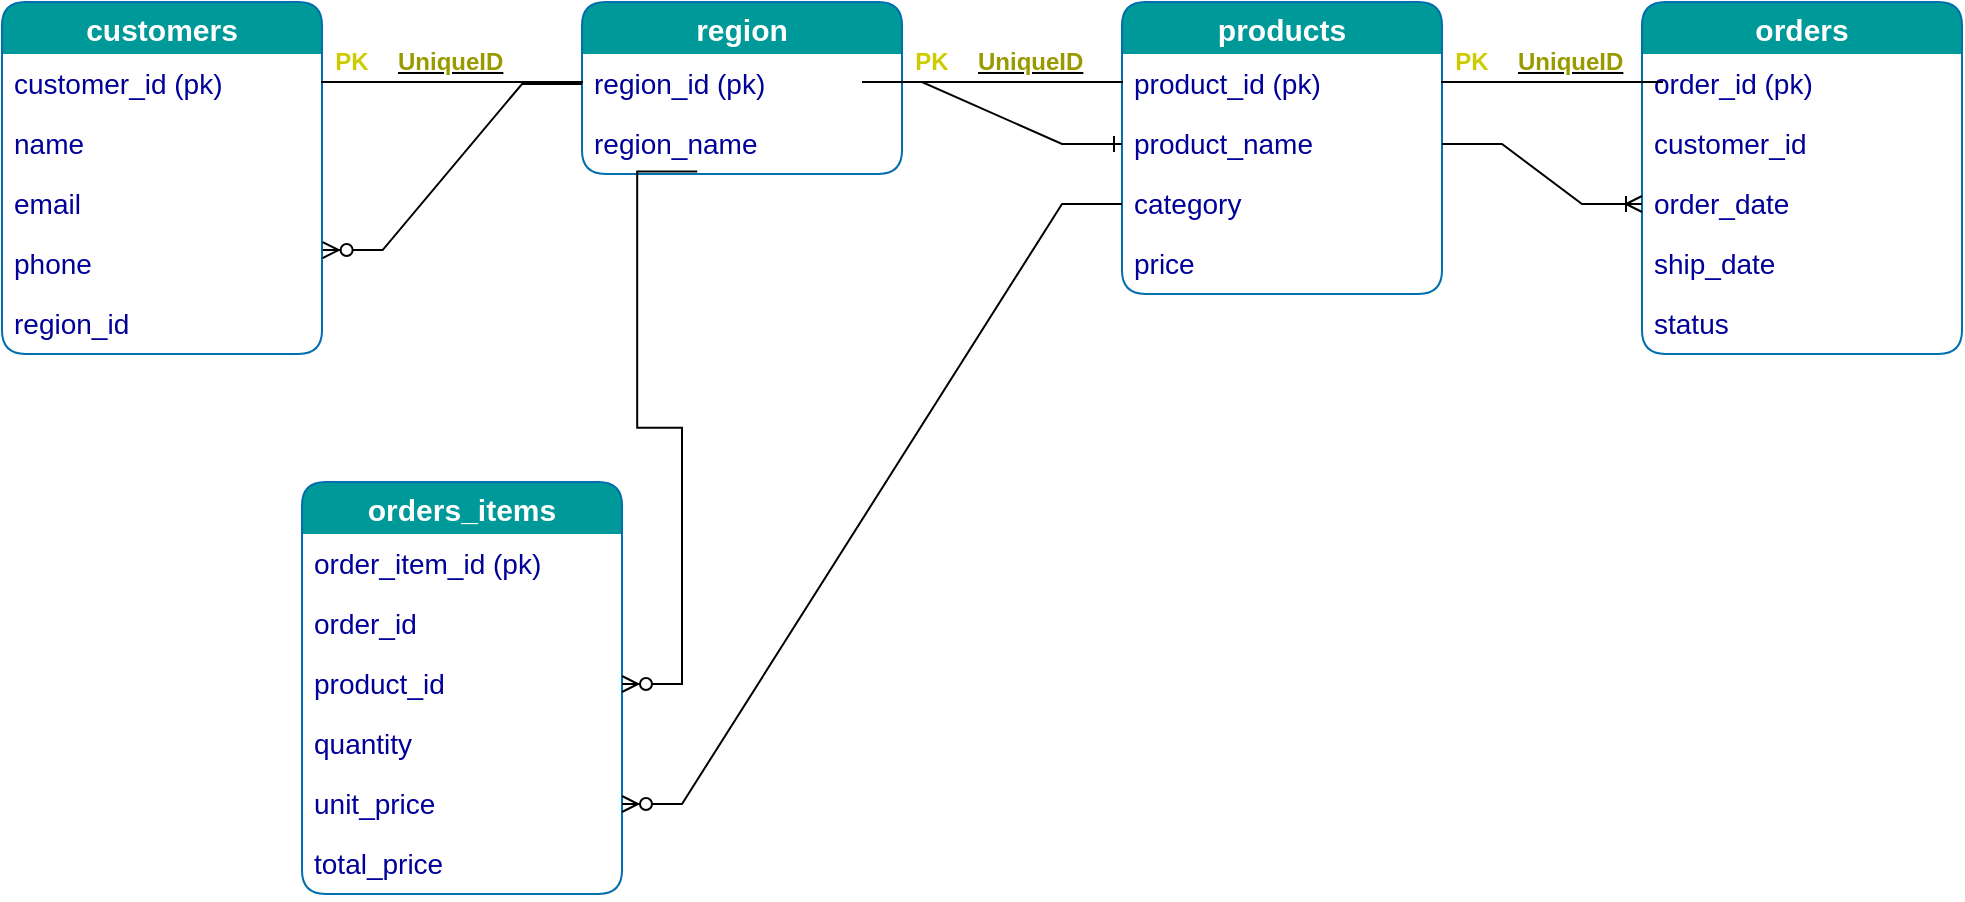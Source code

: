 <mxfile version="28.1.2">
  <diagram name="Page-1" id="GMyTLxxd6BCKeR2ttX8b">
    <mxGraphModel dx="1042" dy="626" grid="1" gridSize="10" guides="1" tooltips="1" connect="1" arrows="1" fold="1" page="1" pageScale="1" pageWidth="850" pageHeight="1100" math="0" shadow="0">
      <root>
        <mxCell id="0" />
        <mxCell id="1" parent="0" />
        <mxCell id="dsNjfaGnqW-TMkT9A3lu-5" value="region" style="swimlane;fontStyle=1;childLayout=stackLayout;horizontal=1;startSize=26;horizontalStack=0;resizeParent=1;resizeParentMax=0;resizeLast=0;collapsible=1;marginBottom=0;align=center;fontSize=15;swimlaneFillColor=#FFFFFF;swimlaneLine=0;rounded=1;shadow=0;fillColor=#009999;fontColor=#ffffff;strokeColor=#006EAF;" vertex="1" parent="1">
          <mxGeometry x="320" y="80" width="160" height="86" as="geometry" />
        </mxCell>
        <mxCell id="dsNjfaGnqW-TMkT9A3lu-7" value="&lt;font style=&quot;color: rgb(0, 0, 153);&quot;&gt;region_id (pk)&lt;/font&gt;" style="text;strokeColor=none;fillColor=none;spacingLeft=4;spacingRight=4;overflow=hidden;rotatable=0;points=[[0,0.5],[1,0.5]];portConstraint=eastwest;fontSize=14;whiteSpace=wrap;html=1;" vertex="1" parent="dsNjfaGnqW-TMkT9A3lu-5">
          <mxGeometry y="26" width="160" height="30" as="geometry" />
        </mxCell>
        <mxCell id="dsNjfaGnqW-TMkT9A3lu-9" value="&lt;font style=&quot;color: rgb(0, 0, 153);&quot;&gt;region_name&lt;/font&gt;" style="text;strokeColor=none;fillColor=none;spacingLeft=4;spacingRight=4;overflow=hidden;rotatable=0;points=[[0,0.5],[1,0.5]];portConstraint=eastwest;fontSize=14;whiteSpace=wrap;html=1;" vertex="1" parent="dsNjfaGnqW-TMkT9A3lu-5">
          <mxGeometry y="56" width="160" height="30" as="geometry" />
        </mxCell>
        <mxCell id="dsNjfaGnqW-TMkT9A3lu-10" value="customers" style="swimlane;fontStyle=1;childLayout=stackLayout;horizontal=1;startSize=26;horizontalStack=0;resizeParent=1;resizeParentMax=0;resizeLast=0;collapsible=1;marginBottom=0;align=center;fontSize=15;swimlaneFillColor=#FFFFFF;swimlaneLine=0;rounded=1;shadow=0;fillColor=#009999;fontColor=#FFFFFF;strokeColor=#006EAF;" vertex="1" parent="1">
          <mxGeometry x="30" y="80" width="160" height="176" as="geometry" />
        </mxCell>
        <mxCell id="dsNjfaGnqW-TMkT9A3lu-11" value="&lt;font color=&quot;#000099&quot;&gt;customer_id (pk)&lt;/font&gt;&lt;div&gt;&lt;font color=&quot;#000099&quot;&gt;&lt;br&gt;&lt;/font&gt;&lt;/div&gt;" style="text;strokeColor=none;fillColor=none;spacingLeft=4;spacingRight=4;overflow=hidden;rotatable=0;points=[[0,0.5],[1,0.5]];portConstraint=eastwest;fontSize=14;whiteSpace=wrap;html=1;" vertex="1" parent="dsNjfaGnqW-TMkT9A3lu-10">
          <mxGeometry y="26" width="160" height="30" as="geometry" />
        </mxCell>
        <mxCell id="dsNjfaGnqW-TMkT9A3lu-15" value="&lt;font style=&quot;color: rgb(0, 0, 153);&quot;&gt;name&lt;/font&gt;" style="text;strokeColor=none;fillColor=none;spacingLeft=4;spacingRight=4;overflow=hidden;rotatable=0;points=[[0,0.5],[1,0.5]];portConstraint=eastwest;fontSize=14;whiteSpace=wrap;html=1;" vertex="1" parent="dsNjfaGnqW-TMkT9A3lu-10">
          <mxGeometry y="56" width="160" height="30" as="geometry" />
        </mxCell>
        <mxCell id="dsNjfaGnqW-TMkT9A3lu-14" value="&lt;font style=&quot;color: rgb(0, 0, 153);&quot;&gt;email&lt;/font&gt;" style="text;strokeColor=none;fillColor=none;spacingLeft=4;spacingRight=4;overflow=hidden;rotatable=0;points=[[0,0.5],[1,0.5]];portConstraint=eastwest;fontSize=14;whiteSpace=wrap;html=1;" vertex="1" parent="dsNjfaGnqW-TMkT9A3lu-10">
          <mxGeometry y="86" width="160" height="30" as="geometry" />
        </mxCell>
        <mxCell id="dsNjfaGnqW-TMkT9A3lu-13" value="&lt;font style=&quot;color: rgb(0, 0, 153);&quot;&gt;phone&lt;/font&gt;" style="text;strokeColor=none;fillColor=none;spacingLeft=4;spacingRight=4;overflow=hidden;rotatable=0;points=[[0,0.5],[1,0.5]];portConstraint=eastwest;fontSize=14;whiteSpace=wrap;html=1;" vertex="1" parent="dsNjfaGnqW-TMkT9A3lu-10">
          <mxGeometry y="116" width="160" height="30" as="geometry" />
        </mxCell>
        <mxCell id="dsNjfaGnqW-TMkT9A3lu-16" value="&lt;font style=&quot;color: rgb(0, 0, 153);&quot;&gt;region_id&lt;/font&gt;" style="text;strokeColor=none;fillColor=none;spacingLeft=4;spacingRight=4;overflow=hidden;rotatable=0;points=[[0,0.5],[1,0.5]];portConstraint=eastwest;fontSize=14;whiteSpace=wrap;html=1;" vertex="1" parent="dsNjfaGnqW-TMkT9A3lu-10">
          <mxGeometry y="146" width="160" height="30" as="geometry" />
        </mxCell>
        <mxCell id="dsNjfaGnqW-TMkT9A3lu-17" value="products" style="swimlane;fontStyle=1;childLayout=stackLayout;horizontal=1;startSize=26;horizontalStack=0;resizeParent=1;resizeParentMax=0;resizeLast=0;collapsible=1;marginBottom=0;align=center;fontSize=15;swimlaneFillColor=#FFFFFF;swimlaneLine=0;rounded=1;shadow=0;fillColor=#009999;fontColor=#ffffff;strokeColor=#006EAF;" vertex="1" parent="1">
          <mxGeometry x="590" y="80" width="160" height="146" as="geometry" />
        </mxCell>
        <mxCell id="dsNjfaGnqW-TMkT9A3lu-18" value="&lt;font color=&quot;#000099&quot;&gt;product_id (pk)&lt;/font&gt;&lt;div&gt;&lt;font color=&quot;#000099&quot;&gt;&lt;br&gt;&lt;/font&gt;&lt;/div&gt;" style="text;strokeColor=none;fillColor=none;spacingLeft=4;spacingRight=4;overflow=hidden;rotatable=0;points=[[0,0.5],[1,0.5]];portConstraint=eastwest;fontSize=14;whiteSpace=wrap;html=1;" vertex="1" parent="dsNjfaGnqW-TMkT9A3lu-17">
          <mxGeometry y="26" width="160" height="30" as="geometry" />
        </mxCell>
        <mxCell id="dsNjfaGnqW-TMkT9A3lu-19" value="&lt;font style=&quot;color: rgb(0, 0, 153);&quot;&gt;product_name&lt;/font&gt;" style="text;strokeColor=none;fillColor=none;spacingLeft=4;spacingRight=4;overflow=hidden;rotatable=0;points=[[0,0.5],[1,0.5]];portConstraint=eastwest;fontSize=14;whiteSpace=wrap;html=1;" vertex="1" parent="dsNjfaGnqW-TMkT9A3lu-17">
          <mxGeometry y="56" width="160" height="30" as="geometry" />
        </mxCell>
        <mxCell id="dsNjfaGnqW-TMkT9A3lu-20" value="&lt;font color=&quot;#000099&quot;&gt;category&lt;/font&gt;" style="text;strokeColor=none;fillColor=none;spacingLeft=4;spacingRight=4;overflow=hidden;rotatable=0;points=[[0,0.5],[1,0.5]];portConstraint=eastwest;fontSize=14;whiteSpace=wrap;html=1;" vertex="1" parent="dsNjfaGnqW-TMkT9A3lu-17">
          <mxGeometry y="86" width="160" height="30" as="geometry" />
        </mxCell>
        <mxCell id="dsNjfaGnqW-TMkT9A3lu-21" value="&lt;font color=&quot;#000099&quot;&gt;price&lt;/font&gt;" style="text;strokeColor=none;fillColor=none;spacingLeft=4;spacingRight=4;overflow=hidden;rotatable=0;points=[[0,0.5],[1,0.5]];portConstraint=eastwest;fontSize=14;whiteSpace=wrap;html=1;" vertex="1" parent="dsNjfaGnqW-TMkT9A3lu-17">
          <mxGeometry y="116" width="160" height="30" as="geometry" />
        </mxCell>
        <mxCell id="dsNjfaGnqW-TMkT9A3lu-23" value="orders" style="swimlane;fontStyle=1;childLayout=stackLayout;horizontal=1;startSize=26;horizontalStack=0;resizeParent=1;resizeParentMax=0;resizeLast=0;collapsible=1;marginBottom=0;align=center;fontSize=15;swimlaneFillColor=#FFFFFF;swimlaneLine=0;rounded=1;shadow=0;fillColor=#009999;fontColor=#FFFFFF;strokeColor=#006EAF;" vertex="1" parent="1">
          <mxGeometry x="850" y="80" width="160" height="176" as="geometry" />
        </mxCell>
        <mxCell id="dsNjfaGnqW-TMkT9A3lu-24" value="&lt;font color=&quot;#000099&quot;&gt;order_id (pk)&lt;/font&gt;" style="text;strokeColor=none;fillColor=none;spacingLeft=4;spacingRight=4;overflow=hidden;rotatable=0;points=[[0,0.5],[1,0.5]];portConstraint=eastwest;fontSize=14;whiteSpace=wrap;html=1;" vertex="1" parent="dsNjfaGnqW-TMkT9A3lu-23">
          <mxGeometry y="26" width="160" height="30" as="geometry" />
        </mxCell>
        <mxCell id="dsNjfaGnqW-TMkT9A3lu-25" value="&lt;font color=&quot;#000099&quot;&gt;customer_id&lt;/font&gt;" style="text;strokeColor=none;fillColor=none;spacingLeft=4;spacingRight=4;overflow=hidden;rotatable=0;points=[[0,0.5],[1,0.5]];portConstraint=eastwest;fontSize=14;whiteSpace=wrap;html=1;" vertex="1" parent="dsNjfaGnqW-TMkT9A3lu-23">
          <mxGeometry y="56" width="160" height="30" as="geometry" />
        </mxCell>
        <mxCell id="dsNjfaGnqW-TMkT9A3lu-26" value="&lt;font color=&quot;#000099&quot;&gt;order_date&lt;/font&gt;" style="text;strokeColor=none;fillColor=none;spacingLeft=4;spacingRight=4;overflow=hidden;rotatable=0;points=[[0,0.5],[1,0.5]];portConstraint=eastwest;fontSize=14;whiteSpace=wrap;html=1;" vertex="1" parent="dsNjfaGnqW-TMkT9A3lu-23">
          <mxGeometry y="86" width="160" height="30" as="geometry" />
        </mxCell>
        <mxCell id="dsNjfaGnqW-TMkT9A3lu-27" value="&lt;font color=&quot;#000099&quot;&gt;ship_date&lt;/font&gt;" style="text;strokeColor=none;fillColor=none;spacingLeft=4;spacingRight=4;overflow=hidden;rotatable=0;points=[[0,0.5],[1,0.5]];portConstraint=eastwest;fontSize=14;whiteSpace=wrap;html=1;" vertex="1" parent="dsNjfaGnqW-TMkT9A3lu-23">
          <mxGeometry y="116" width="160" height="30" as="geometry" />
        </mxCell>
        <mxCell id="dsNjfaGnqW-TMkT9A3lu-28" value="&lt;font color=&quot;#000099&quot;&gt;status&lt;/font&gt;" style="text;strokeColor=none;fillColor=none;spacingLeft=4;spacingRight=4;overflow=hidden;rotatable=0;points=[[0,0.5],[1,0.5]];portConstraint=eastwest;fontSize=14;whiteSpace=wrap;html=1;" vertex="1" parent="dsNjfaGnqW-TMkT9A3lu-23">
          <mxGeometry y="146" width="160" height="30" as="geometry" />
        </mxCell>
        <mxCell id="dsNjfaGnqW-TMkT9A3lu-29" value="orders_items" style="swimlane;fontStyle=1;childLayout=stackLayout;horizontal=1;startSize=26;horizontalStack=0;resizeParent=1;resizeParentMax=0;resizeLast=0;collapsible=1;marginBottom=0;align=center;fontSize=15;swimlaneFillColor=#FFFFFF;swimlaneLine=0;rounded=1;shadow=0;fillColor=#009999;fontColor=#FFFFFF;strokeColor=#006EAF;" vertex="1" parent="1">
          <mxGeometry x="180" y="320" width="160" height="206" as="geometry" />
        </mxCell>
        <mxCell id="dsNjfaGnqW-TMkT9A3lu-30" value="&lt;font color=&quot;#000099&quot;&gt;order_item_id (pk)&lt;/font&gt;" style="text;strokeColor=none;fillColor=none;spacingLeft=4;spacingRight=4;overflow=hidden;rotatable=0;points=[[0,0.5],[1,0.5]];portConstraint=eastwest;fontSize=14;whiteSpace=wrap;html=1;" vertex="1" parent="dsNjfaGnqW-TMkT9A3lu-29">
          <mxGeometry y="26" width="160" height="30" as="geometry" />
        </mxCell>
        <mxCell id="dsNjfaGnqW-TMkT9A3lu-31" value="&lt;font color=&quot;#000099&quot;&gt;order_id&lt;/font&gt;" style="text;strokeColor=none;fillColor=none;spacingLeft=4;spacingRight=4;overflow=hidden;rotatable=0;points=[[0,0.5],[1,0.5]];portConstraint=eastwest;fontSize=14;whiteSpace=wrap;html=1;" vertex="1" parent="dsNjfaGnqW-TMkT9A3lu-29">
          <mxGeometry y="56" width="160" height="30" as="geometry" />
        </mxCell>
        <mxCell id="dsNjfaGnqW-TMkT9A3lu-32" value="&lt;font color=&quot;#000099&quot;&gt;product_id&lt;/font&gt;" style="text;strokeColor=none;fillColor=none;spacingLeft=4;spacingRight=4;overflow=hidden;rotatable=0;points=[[0,0.5],[1,0.5]];portConstraint=eastwest;fontSize=14;whiteSpace=wrap;html=1;" vertex="1" parent="dsNjfaGnqW-TMkT9A3lu-29">
          <mxGeometry y="86" width="160" height="30" as="geometry" />
        </mxCell>
        <mxCell id="dsNjfaGnqW-TMkT9A3lu-33" value="&lt;font color=&quot;#000099&quot;&gt;quantity&lt;/font&gt;" style="text;strokeColor=none;fillColor=none;spacingLeft=4;spacingRight=4;overflow=hidden;rotatable=0;points=[[0,0.5],[1,0.5]];portConstraint=eastwest;fontSize=14;whiteSpace=wrap;html=1;" vertex="1" parent="dsNjfaGnqW-TMkT9A3lu-29">
          <mxGeometry y="116" width="160" height="30" as="geometry" />
        </mxCell>
        <mxCell id="dsNjfaGnqW-TMkT9A3lu-34" value="&lt;font color=&quot;#000099&quot;&gt;unit_price&lt;/font&gt;" style="text;strokeColor=none;fillColor=none;spacingLeft=4;spacingRight=4;overflow=hidden;rotatable=0;points=[[0,0.5],[1,0.5]];portConstraint=eastwest;fontSize=14;whiteSpace=wrap;html=1;" vertex="1" parent="dsNjfaGnqW-TMkT9A3lu-29">
          <mxGeometry y="146" width="160" height="30" as="geometry" />
        </mxCell>
        <mxCell id="dsNjfaGnqW-TMkT9A3lu-35" value="&lt;font style=&quot;color: rgb(0, 0, 153);&quot;&gt;total_price&lt;/font&gt;" style="text;strokeColor=none;fillColor=none;spacingLeft=4;spacingRight=4;overflow=hidden;rotatable=0;points=[[0,0.5],[1,0.5]];portConstraint=eastwest;fontSize=14;whiteSpace=wrap;html=1;" vertex="1" parent="dsNjfaGnqW-TMkT9A3lu-29">
          <mxGeometry y="176" width="160" height="30" as="geometry" />
        </mxCell>
        <mxCell id="dsNjfaGnqW-TMkT9A3lu-39" value="" style="shape=table;startSize=0;container=1;collapsible=1;childLayout=tableLayout;fixedRows=1;rowLines=0;fontStyle=0;align=center;resizeLast=1;strokeColor=none;fillColor=none;collapsible=0;fontColor=#FF1ACF;dashed=1;dashPattern=8 8;" vertex="1" parent="1">
          <mxGeometry x="190" y="100" width="130" height="20" as="geometry" />
        </mxCell>
        <mxCell id="dsNjfaGnqW-TMkT9A3lu-40" value="" style="shape=tableRow;horizontal=0;startSize=0;swimlaneHead=0;swimlaneBody=0;fillColor=none;collapsible=0;dropTarget=0;points=[[0,0.5],[1,0.5]];portConstraint=eastwest;top=0;left=0;right=0;bottom=1;" vertex="1" parent="dsNjfaGnqW-TMkT9A3lu-39">
          <mxGeometry width="130" height="20" as="geometry" />
        </mxCell>
        <mxCell id="dsNjfaGnqW-TMkT9A3lu-41" value="&lt;font style=&quot;color: rgb(204, 204, 0);&quot;&gt;PK&lt;/font&gt;" style="shape=partialRectangle;connectable=0;fillColor=none;top=0;left=0;bottom=0;right=0;fontStyle=1;overflow=hidden;whiteSpace=wrap;html=1;" vertex="1" parent="dsNjfaGnqW-TMkT9A3lu-40">
          <mxGeometry width="30" height="20" as="geometry">
            <mxRectangle width="30" height="20" as="alternateBounds" />
          </mxGeometry>
        </mxCell>
        <mxCell id="dsNjfaGnqW-TMkT9A3lu-42" value="&lt;font style=&quot;color: rgb(153, 153, 0);&quot;&gt;UniqueID&lt;/font&gt;" style="shape=partialRectangle;connectable=0;fillColor=none;top=0;left=0;bottom=0;right=0;align=left;spacingLeft=6;fontStyle=5;overflow=hidden;whiteSpace=wrap;html=1;" vertex="1" parent="dsNjfaGnqW-TMkT9A3lu-40">
          <mxGeometry x="30" width="100" height="20" as="geometry">
            <mxRectangle width="100" height="20" as="alternateBounds" />
          </mxGeometry>
        </mxCell>
        <mxCell id="dsNjfaGnqW-TMkT9A3lu-46" value="" style="edgeStyle=entityRelationEdgeStyle;fontSize=12;html=1;endArrow=ERzeroToMany;endFill=1;rounded=0;exitX=0;exitY=0.5;exitDx=0;exitDy=0;entryX=1.002;entryY=0.267;entryDx=0;entryDy=0;entryPerimeter=0;" edge="1" parent="1" source="dsNjfaGnqW-TMkT9A3lu-7" target="dsNjfaGnqW-TMkT9A3lu-13">
          <mxGeometry width="100" height="100" relative="1" as="geometry">
            <mxPoint x="90" y="296" as="sourcePoint" />
            <mxPoint x="300" y="220" as="targetPoint" />
            <Array as="points">
              <mxPoint x="210" y="180" />
              <mxPoint x="190" y="180" />
            </Array>
          </mxGeometry>
        </mxCell>
        <mxCell id="dsNjfaGnqW-TMkT9A3lu-48" value="" style="edgeStyle=entityRelationEdgeStyle;fontSize=12;html=1;endArrow=ERzeroToMany;endFill=1;rounded=0;entryX=1;entryY=0.5;entryDx=0;entryDy=0;exitX=0.36;exitY=0.96;exitDx=0;exitDy=0;exitPerimeter=0;" edge="1" parent="1" source="dsNjfaGnqW-TMkT9A3lu-9" target="dsNjfaGnqW-TMkT9A3lu-32">
          <mxGeometry width="100" height="100" relative="1" as="geometry">
            <mxPoint x="510" y="300" as="sourcePoint" />
            <mxPoint x="380" y="383" as="targetPoint" />
            <Array as="points">
              <mxPoint x="440" y="150" />
              <mxPoint x="440" y="160" />
              <mxPoint x="400" y="359" />
              <mxPoint x="380" y="359" />
            </Array>
          </mxGeometry>
        </mxCell>
        <mxCell id="dsNjfaGnqW-TMkT9A3lu-49" value="" style="shape=table;startSize=0;container=1;collapsible=1;childLayout=tableLayout;fixedRows=1;rowLines=0;fontStyle=0;align=center;resizeLast=1;strokeColor=none;fillColor=none;collapsible=0;fontColor=#FF1ACF;dashed=1;dashPattern=8 8;" vertex="1" parent="1">
          <mxGeometry x="480" y="100" width="110" height="20" as="geometry" />
        </mxCell>
        <mxCell id="dsNjfaGnqW-TMkT9A3lu-50" value="" style="shape=tableRow;horizontal=0;startSize=0;swimlaneHead=0;swimlaneBody=0;fillColor=none;collapsible=0;dropTarget=0;points=[[0,0.5],[1,0.5]];portConstraint=eastwest;top=0;left=0;right=0;bottom=1;" vertex="1" parent="dsNjfaGnqW-TMkT9A3lu-49">
          <mxGeometry width="110" height="20" as="geometry" />
        </mxCell>
        <mxCell id="dsNjfaGnqW-TMkT9A3lu-51" value="&lt;font style=&quot;color: rgb(204, 204, 0);&quot;&gt;PK&lt;/font&gt;" style="shape=partialRectangle;connectable=0;fillColor=none;top=0;left=0;bottom=0;right=0;fontStyle=1;overflow=hidden;whiteSpace=wrap;html=1;" vertex="1" parent="dsNjfaGnqW-TMkT9A3lu-50">
          <mxGeometry width="30" height="20" as="geometry">
            <mxRectangle width="30" height="20" as="alternateBounds" />
          </mxGeometry>
        </mxCell>
        <mxCell id="dsNjfaGnqW-TMkT9A3lu-52" value="&lt;font style=&quot;color: rgb(153, 153, 0);&quot;&gt;UniqueID&lt;/font&gt;" style="shape=partialRectangle;connectable=0;fillColor=none;top=0;left=0;bottom=0;right=0;align=left;spacingLeft=6;fontStyle=5;overflow=hidden;whiteSpace=wrap;html=1;" vertex="1" parent="dsNjfaGnqW-TMkT9A3lu-50">
          <mxGeometry x="30" width="80" height="20" as="geometry">
            <mxRectangle width="80" height="20" as="alternateBounds" />
          </mxGeometry>
        </mxCell>
        <mxCell id="dsNjfaGnqW-TMkT9A3lu-53" value="" style="shape=table;startSize=0;container=1;collapsible=1;childLayout=tableLayout;fixedRows=1;rowLines=0;fontStyle=0;align=center;resizeLast=1;strokeColor=none;fillColor=none;collapsible=0;fontColor=#FF1ACF;dashed=1;dashPattern=8 8;" vertex="1" parent="1">
          <mxGeometry x="750" y="100" width="110" height="20" as="geometry" />
        </mxCell>
        <mxCell id="dsNjfaGnqW-TMkT9A3lu-54" value="" style="shape=tableRow;horizontal=0;startSize=0;swimlaneHead=0;swimlaneBody=0;fillColor=none;collapsible=0;dropTarget=0;points=[[0,0.5],[1,0.5]];portConstraint=eastwest;top=0;left=0;right=0;bottom=1;" vertex="1" parent="dsNjfaGnqW-TMkT9A3lu-53">
          <mxGeometry width="110" height="20" as="geometry" />
        </mxCell>
        <mxCell id="dsNjfaGnqW-TMkT9A3lu-55" value="&lt;font style=&quot;color: rgb(204, 204, 0);&quot;&gt;PK&lt;/font&gt;" style="shape=partialRectangle;connectable=0;fillColor=none;top=0;left=0;bottom=0;right=0;fontStyle=1;overflow=hidden;whiteSpace=wrap;html=1;" vertex="1" parent="dsNjfaGnqW-TMkT9A3lu-54">
          <mxGeometry width="30" height="20" as="geometry">
            <mxRectangle width="30" height="20" as="alternateBounds" />
          </mxGeometry>
        </mxCell>
        <mxCell id="dsNjfaGnqW-TMkT9A3lu-56" value="&lt;font style=&quot;color: rgb(153, 153, 0);&quot;&gt;UniqueID&lt;/font&gt;" style="shape=partialRectangle;connectable=0;fillColor=none;top=0;left=0;bottom=0;right=0;align=left;spacingLeft=6;fontStyle=5;overflow=hidden;whiteSpace=wrap;html=1;" vertex="1" parent="dsNjfaGnqW-TMkT9A3lu-54">
          <mxGeometry x="30" width="80" height="20" as="geometry">
            <mxRectangle width="80" height="20" as="alternateBounds" />
          </mxGeometry>
        </mxCell>
        <mxCell id="dsNjfaGnqW-TMkT9A3lu-57" value="" style="edgeStyle=entityRelationEdgeStyle;fontSize=12;html=1;endArrow=ERoneToMany;rounded=0;entryX=0;entryY=0.5;entryDx=0;entryDy=0;exitX=1;exitY=0.5;exitDx=0;exitDy=0;" edge="1" parent="1" source="dsNjfaGnqW-TMkT9A3lu-19" target="dsNjfaGnqW-TMkT9A3lu-26">
          <mxGeometry width="100" height="100" relative="1" as="geometry">
            <mxPoint x="740" y="330" as="sourcePoint" />
            <mxPoint x="840" y="230" as="targetPoint" />
          </mxGeometry>
        </mxCell>
        <mxCell id="dsNjfaGnqW-TMkT9A3lu-62" value="" style="edgeStyle=entityRelationEdgeStyle;fontSize=12;html=1;endArrow=ERzeroToMany;endFill=1;rounded=0;entryX=1;entryY=0.5;entryDx=0;entryDy=0;" edge="1" parent="1" source="dsNjfaGnqW-TMkT9A3lu-20" target="dsNjfaGnqW-TMkT9A3lu-34">
          <mxGeometry width="100" height="100" relative="1" as="geometry">
            <mxPoint x="590" y="180" as="sourcePoint" />
            <mxPoint x="744" y="591" as="targetPoint" />
            <Array as="points">
              <mxPoint x="632" y="242" />
              <mxPoint x="652" y="242" />
              <mxPoint x="692" y="441" />
              <mxPoint x="692" y="451" />
            </Array>
          </mxGeometry>
        </mxCell>
        <mxCell id="dsNjfaGnqW-TMkT9A3lu-63" value="" style="edgeStyle=entityRelationEdgeStyle;fontSize=12;html=1;endArrow=ERone;endFill=1;rounded=0;exitX=0.875;exitY=0.467;exitDx=0;exitDy=0;exitPerimeter=0;entryX=0;entryY=0.5;entryDx=0;entryDy=0;" edge="1" parent="1" source="dsNjfaGnqW-TMkT9A3lu-7" target="dsNjfaGnqW-TMkT9A3lu-19">
          <mxGeometry width="100" height="100" relative="1" as="geometry">
            <mxPoint x="540" y="430" as="sourcePoint" />
            <mxPoint x="640" y="330" as="targetPoint" />
          </mxGeometry>
        </mxCell>
      </root>
    </mxGraphModel>
  </diagram>
</mxfile>
